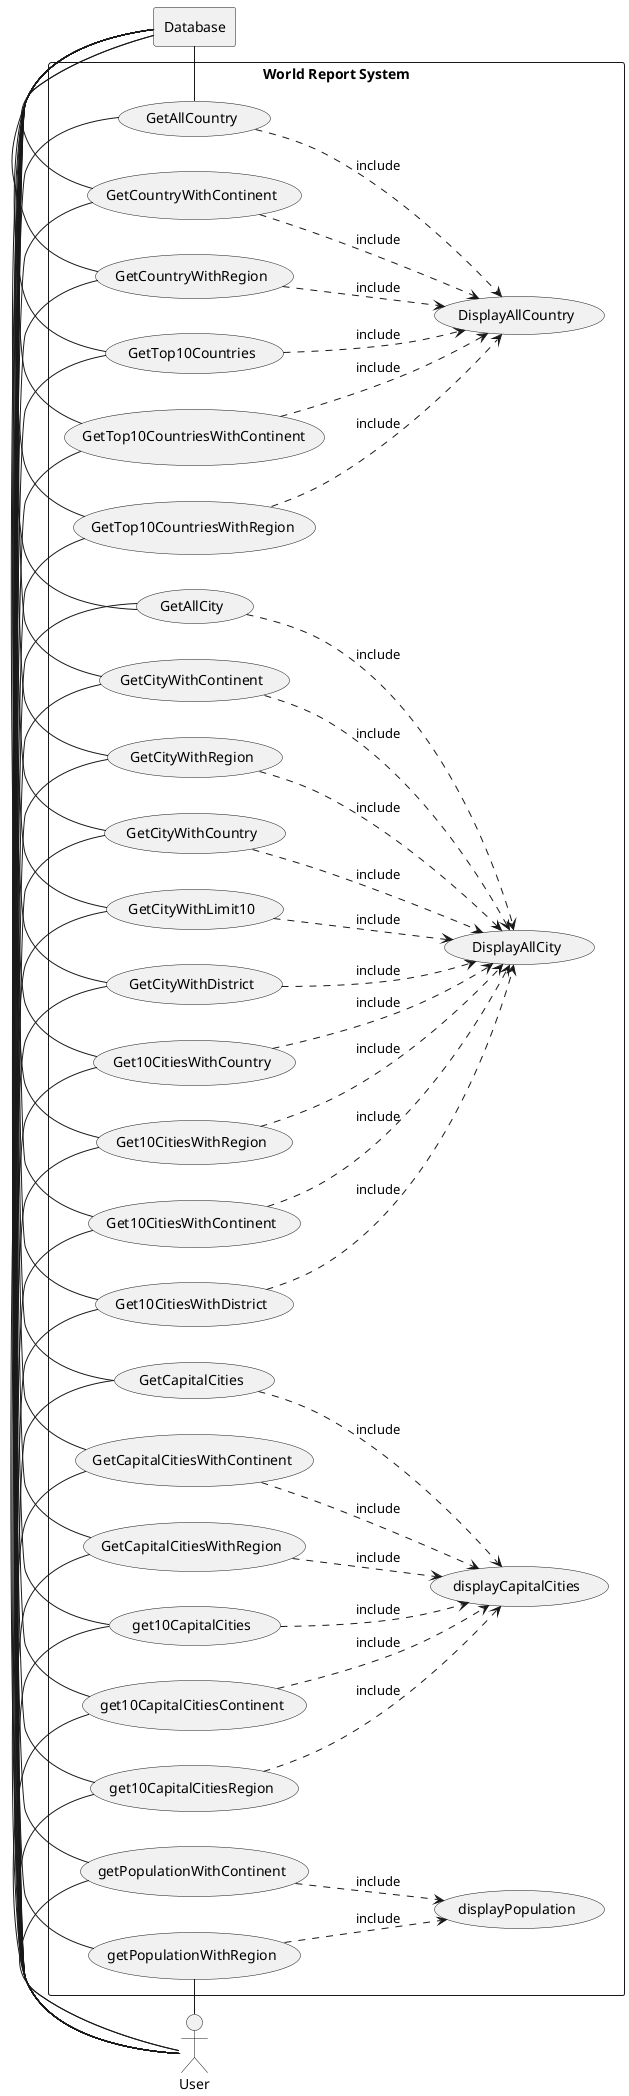 @startuml

actor user as "User"

rectangle Database
left to right direction

rectangle "World Report System" {

    usecase UC1 as "GetAllCountry"
    usecase UCa as "DisplayAllCountry"
    usecase UCb as "DisplayAllCity"
    usecase UC2 as "GetCountryWithContinent"
    usecase UC3 as "GetCountryWithRegion"
    usecase UC4 as "GetTop10Countries"
    usecase UC5 as "GetTop10CountriesWithContinent"
    usecase UC6 as "GetTop10CountriesWithRegion"
    usecase UC7 as "GetAllCity"
    usecase UC8 as "GetCityWithContinent"
    usecase UC9 as "GetCityWithRegion"
    usecase UC10 as "GetCityWithCountry"
    usecase UC11 as "GetCityWithLimit10"
    usecase UC12 as "GetCityWithDistrict"
    usecase UC13 as "Get10CitiesWithCountry"
    usecase UC14 as "Get10CitiesWithRegion"
    usecase UC15 as "Get10CitiesWithContinent"
    usecase UC16 as "Get10CitiesWithDistrict"
    usecase UC17 as "GetCapitalCities"
    usecase UCc as "displayCapitalCities"
    usecase UC18 as "GetCapitalCitiesWithContinent"
    usecase UC19 as "GetCapitalCitiesWithRegion"
    usecase UC20 as "get10CapitalCities"
    usecase UC21 as "get10CapitalCitiesContinent"
    usecase UC22 as "get10CapitalCitiesRegion"
    usecase UCd as "displayPopulation"
    usecase UC23 as "getPopulationWithContinent"
    usecase UC24 as "getPopulationWithRegion"

    user - UC1
    user - UC2
    user - UC3
    user - UC4
    user - UC5
    user - UC6
    user - UC7
    user - UC8
    user - UC9
    user - UC10
    user - UC11
    user - UC12
    user - UC13
    user - UC14
    user - UC15
    user - UC16
    user - UC17
    user - UC18
    user - UC19
    user - UC20
    user - UC21
    user - UC22
    user - UC23
    user - UC24

    UC1 ..> UCa : include
    UC2 ..> UCa : include
    UC3 ..> UCa : include
    UC4 ..> UCa : include
    UC5 ..> UCa : include
    UC6 ..> UCa : include
    UC7 ..> UCb : include
    UC8 ..> UCb : include
    UC9 ..> UCb : include
    UC10 ..> UCb : include
    UC11 ..> UCb : include
    UC12 ..> UCb : include
    UC13 ..> UCb : include
    UC14 ..> UCb : include
    UC15 ..> UCb : include
    UC16 ..> UCb : include
    UC17 ..> UCc : include
    UC18 ..> UCc : include
    UC19 ..> UCc : include
    UC20 ..> UCc : include
    UC21 ..> UCc : include
    UC22 ..> UCc : include
    UC23 ..> UCd : include
    UC24 ..> UCd : include

    UC1 - Database
    UC2 - Database
    UC3 - Database
    UC4 - Database
    UC5 - Database
    UC6 - Database
    UC7 - Database
    UC8 - Database
    UC9 - Database
    UC10 - Database
    UC11 - Database
    UC12 - Database
    UC13 - Database
    UC14 - Database
    UC15 - Database
    UC16 - Database
    UC17 - Database
    UC18 - Database
    UC19 - Database
    UC20 - Database
    UC21 - Database
    UC22 - Database
    UC23 - Database
    UC24 - Database


}

@enduml